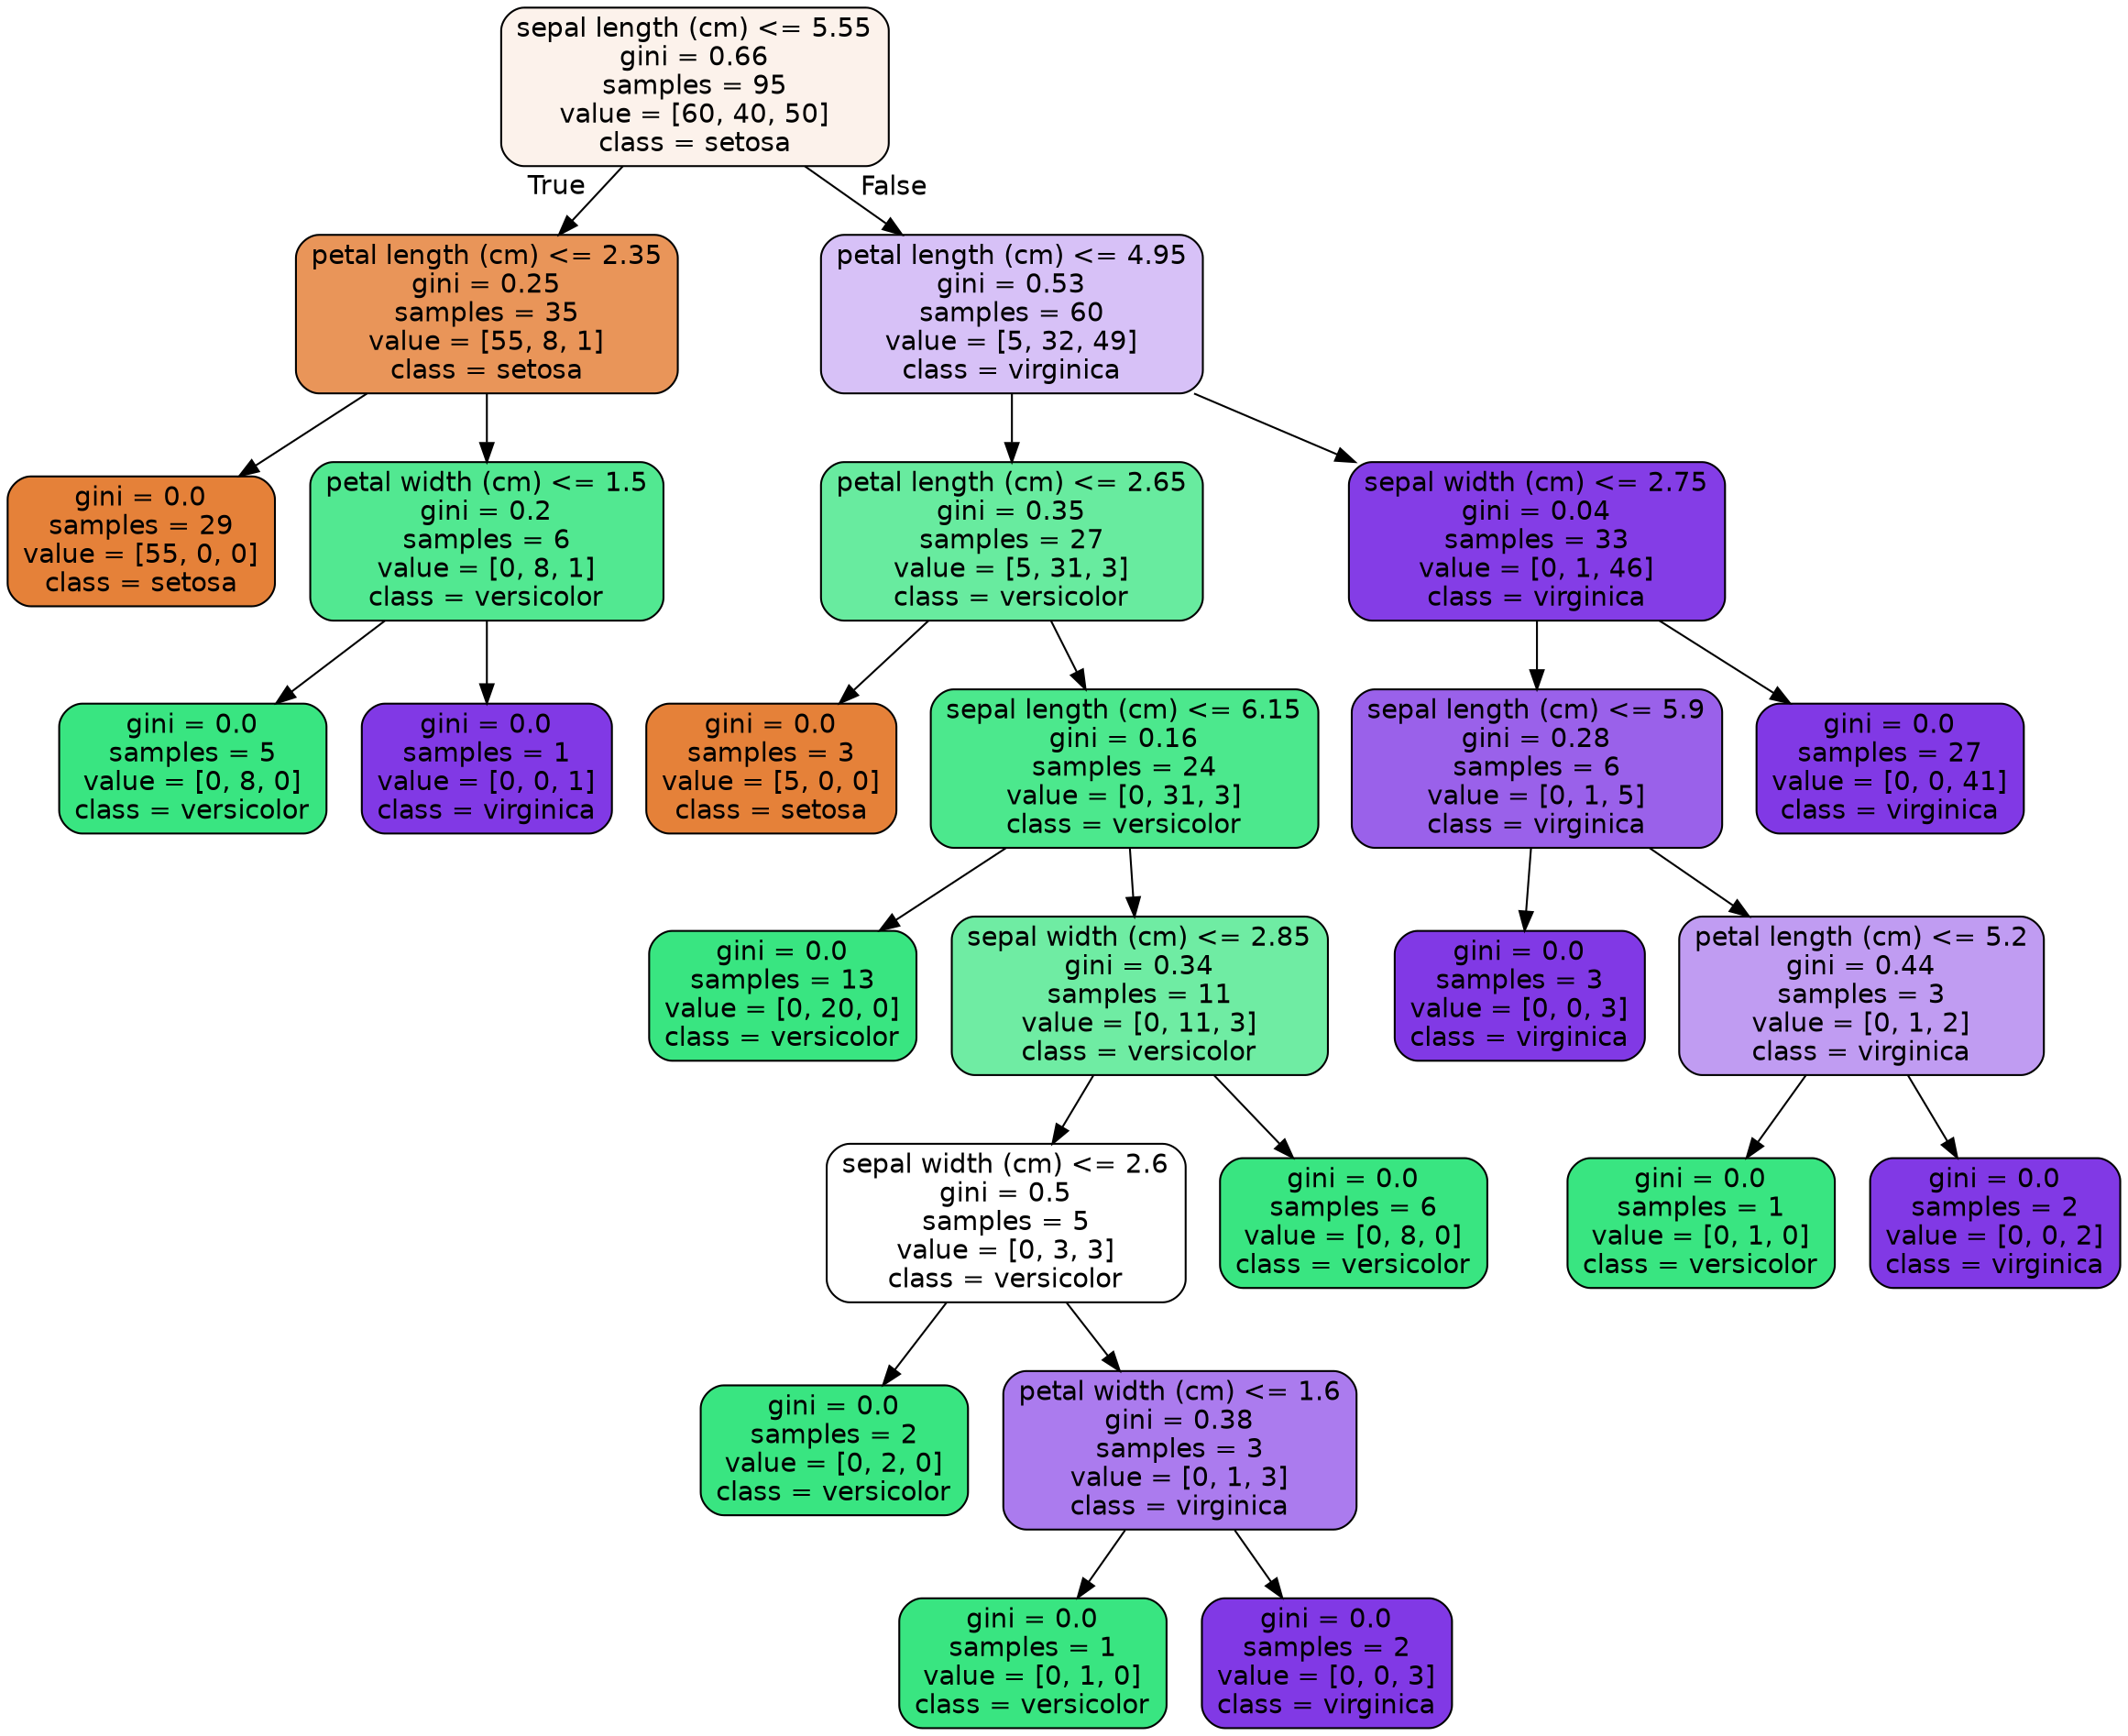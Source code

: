 digraph Tree {
node [shape=box, style="filled, rounded", color="black", fontname="helvetica"] ;
edge [fontname="helvetica"] ;
0 [label="sepal length (cm) <= 5.55\ngini = 0.66\nsamples = 95\nvalue = [60, 40, 50]\nclass = setosa", fillcolor="#fcf2eb"] ;
1 [label="petal length (cm) <= 2.35\ngini = 0.25\nsamples = 35\nvalue = [55, 8, 1]\nclass = setosa", fillcolor="#e99559"] ;
0 -> 1 [labeldistance=2.5, labelangle=45, headlabel="True"] ;
2 [label="gini = 0.0\nsamples = 29\nvalue = [55, 0, 0]\nclass = setosa", fillcolor="#e58139"] ;
1 -> 2 ;
3 [label="petal width (cm) <= 1.5\ngini = 0.2\nsamples = 6\nvalue = [0, 8, 1]\nclass = versicolor", fillcolor="#52e891"] ;
1 -> 3 ;
4 [label="gini = 0.0\nsamples = 5\nvalue = [0, 8, 0]\nclass = versicolor", fillcolor="#39e581"] ;
3 -> 4 ;
5 [label="gini = 0.0\nsamples = 1\nvalue = [0, 0, 1]\nclass = virginica", fillcolor="#8139e5"] ;
3 -> 5 ;
6 [label="petal length (cm) <= 4.95\ngini = 0.53\nsamples = 60\nvalue = [5, 32, 49]\nclass = virginica", fillcolor="#d7c1f7"] ;
0 -> 6 [labeldistance=2.5, labelangle=-45, headlabel="False"] ;
7 [label="petal length (cm) <= 2.65\ngini = 0.35\nsamples = 27\nvalue = [5, 31, 3]\nclass = versicolor", fillcolor="#68eb9f"] ;
6 -> 7 ;
8 [label="gini = 0.0\nsamples = 3\nvalue = [5, 0, 0]\nclass = setosa", fillcolor="#e58139"] ;
7 -> 8 ;
9 [label="sepal length (cm) <= 6.15\ngini = 0.16\nsamples = 24\nvalue = [0, 31, 3]\nclass = versicolor", fillcolor="#4ce88d"] ;
7 -> 9 ;
10 [label="gini = 0.0\nsamples = 13\nvalue = [0, 20, 0]\nclass = versicolor", fillcolor="#39e581"] ;
9 -> 10 ;
11 [label="sepal width (cm) <= 2.85\ngini = 0.34\nsamples = 11\nvalue = [0, 11, 3]\nclass = versicolor", fillcolor="#6feca3"] ;
9 -> 11 ;
12 [label="sepal width (cm) <= 2.6\ngini = 0.5\nsamples = 5\nvalue = [0, 3, 3]\nclass = versicolor", fillcolor="#ffffff"] ;
11 -> 12 ;
13 [label="gini = 0.0\nsamples = 2\nvalue = [0, 2, 0]\nclass = versicolor", fillcolor="#39e581"] ;
12 -> 13 ;
14 [label="petal width (cm) <= 1.6\ngini = 0.38\nsamples = 3\nvalue = [0, 1, 3]\nclass = virginica", fillcolor="#ab7bee"] ;
12 -> 14 ;
15 [label="gini = 0.0\nsamples = 1\nvalue = [0, 1, 0]\nclass = versicolor", fillcolor="#39e581"] ;
14 -> 15 ;
16 [label="gini = 0.0\nsamples = 2\nvalue = [0, 0, 3]\nclass = virginica", fillcolor="#8139e5"] ;
14 -> 16 ;
17 [label="gini = 0.0\nsamples = 6\nvalue = [0, 8, 0]\nclass = versicolor", fillcolor="#39e581"] ;
11 -> 17 ;
18 [label="sepal width (cm) <= 2.75\ngini = 0.04\nsamples = 33\nvalue = [0, 1, 46]\nclass = virginica", fillcolor="#843de6"] ;
6 -> 18 ;
19 [label="sepal length (cm) <= 5.9\ngini = 0.28\nsamples = 6\nvalue = [0, 1, 5]\nclass = virginica", fillcolor="#9a61ea"] ;
18 -> 19 ;
20 [label="gini = 0.0\nsamples = 3\nvalue = [0, 0, 3]\nclass = virginica", fillcolor="#8139e5"] ;
19 -> 20 ;
21 [label="petal length (cm) <= 5.2\ngini = 0.44\nsamples = 3\nvalue = [0, 1, 2]\nclass = virginica", fillcolor="#c09cf2"] ;
19 -> 21 ;
22 [label="gini = 0.0\nsamples = 1\nvalue = [0, 1, 0]\nclass = versicolor", fillcolor="#39e581"] ;
21 -> 22 ;
23 [label="gini = 0.0\nsamples = 2\nvalue = [0, 0, 2]\nclass = virginica", fillcolor="#8139e5"] ;
21 -> 23 ;
24 [label="gini = 0.0\nsamples = 27\nvalue = [0, 0, 41]\nclass = virginica", fillcolor="#8139e5"] ;
18 -> 24 ;
}